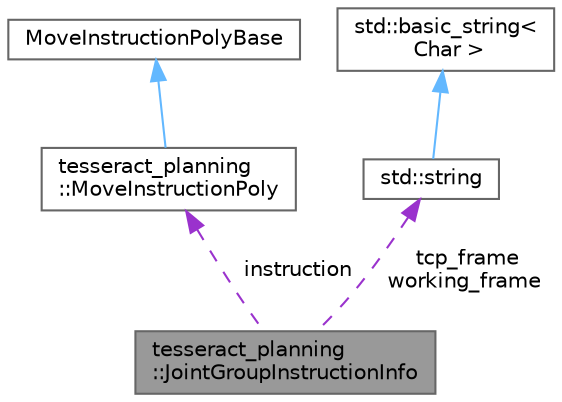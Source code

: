 digraph "tesseract_planning::JointGroupInstructionInfo"
{
 // LATEX_PDF_SIZE
  bgcolor="transparent";
  edge [fontname=Helvetica,fontsize=10,labelfontname=Helvetica,labelfontsize=10];
  node [fontname=Helvetica,fontsize=10,shape=box,height=0.2,width=0.4];
  Node1 [label="tesseract_planning\l::JointGroupInstructionInfo",height=0.2,width=0.4,color="gray40", fillcolor="grey60", style="filled", fontcolor="black",tooltip="The Joint Group Instruction Information struct."];
  Node2 -> Node1 [dir="back",color="darkorchid3",style="dashed",label=" instruction" ];
  Node2 [label="tesseract_planning\l::MoveInstructionPoly",height=0.2,width=0.4,color="gray40", fillcolor="white", style="filled",URL="$d6/df2/structtesseract__planning_1_1MoveInstructionPoly.html",tooltip=" "];
  Node3 -> Node2 [dir="back",color="steelblue1",style="solid"];
  Node3 [label="MoveInstructionPolyBase",height=0.2,width=0.4,color="gray40", fillcolor="white", style="filled",tooltip=" "];
  Node4 -> Node1 [dir="back",color="darkorchid3",style="dashed",label=" tcp_frame\nworking_frame" ];
  Node4 [label="std::string",height=0.2,width=0.4,color="gray40", fillcolor="white", style="filled",tooltip=" "];
  Node5 -> Node4 [dir="back",color="steelblue1",style="solid"];
  Node5 [label="std::basic_string\<\l Char \>",height=0.2,width=0.4,color="gray40", fillcolor="white", style="filled",tooltip=" "];
}
